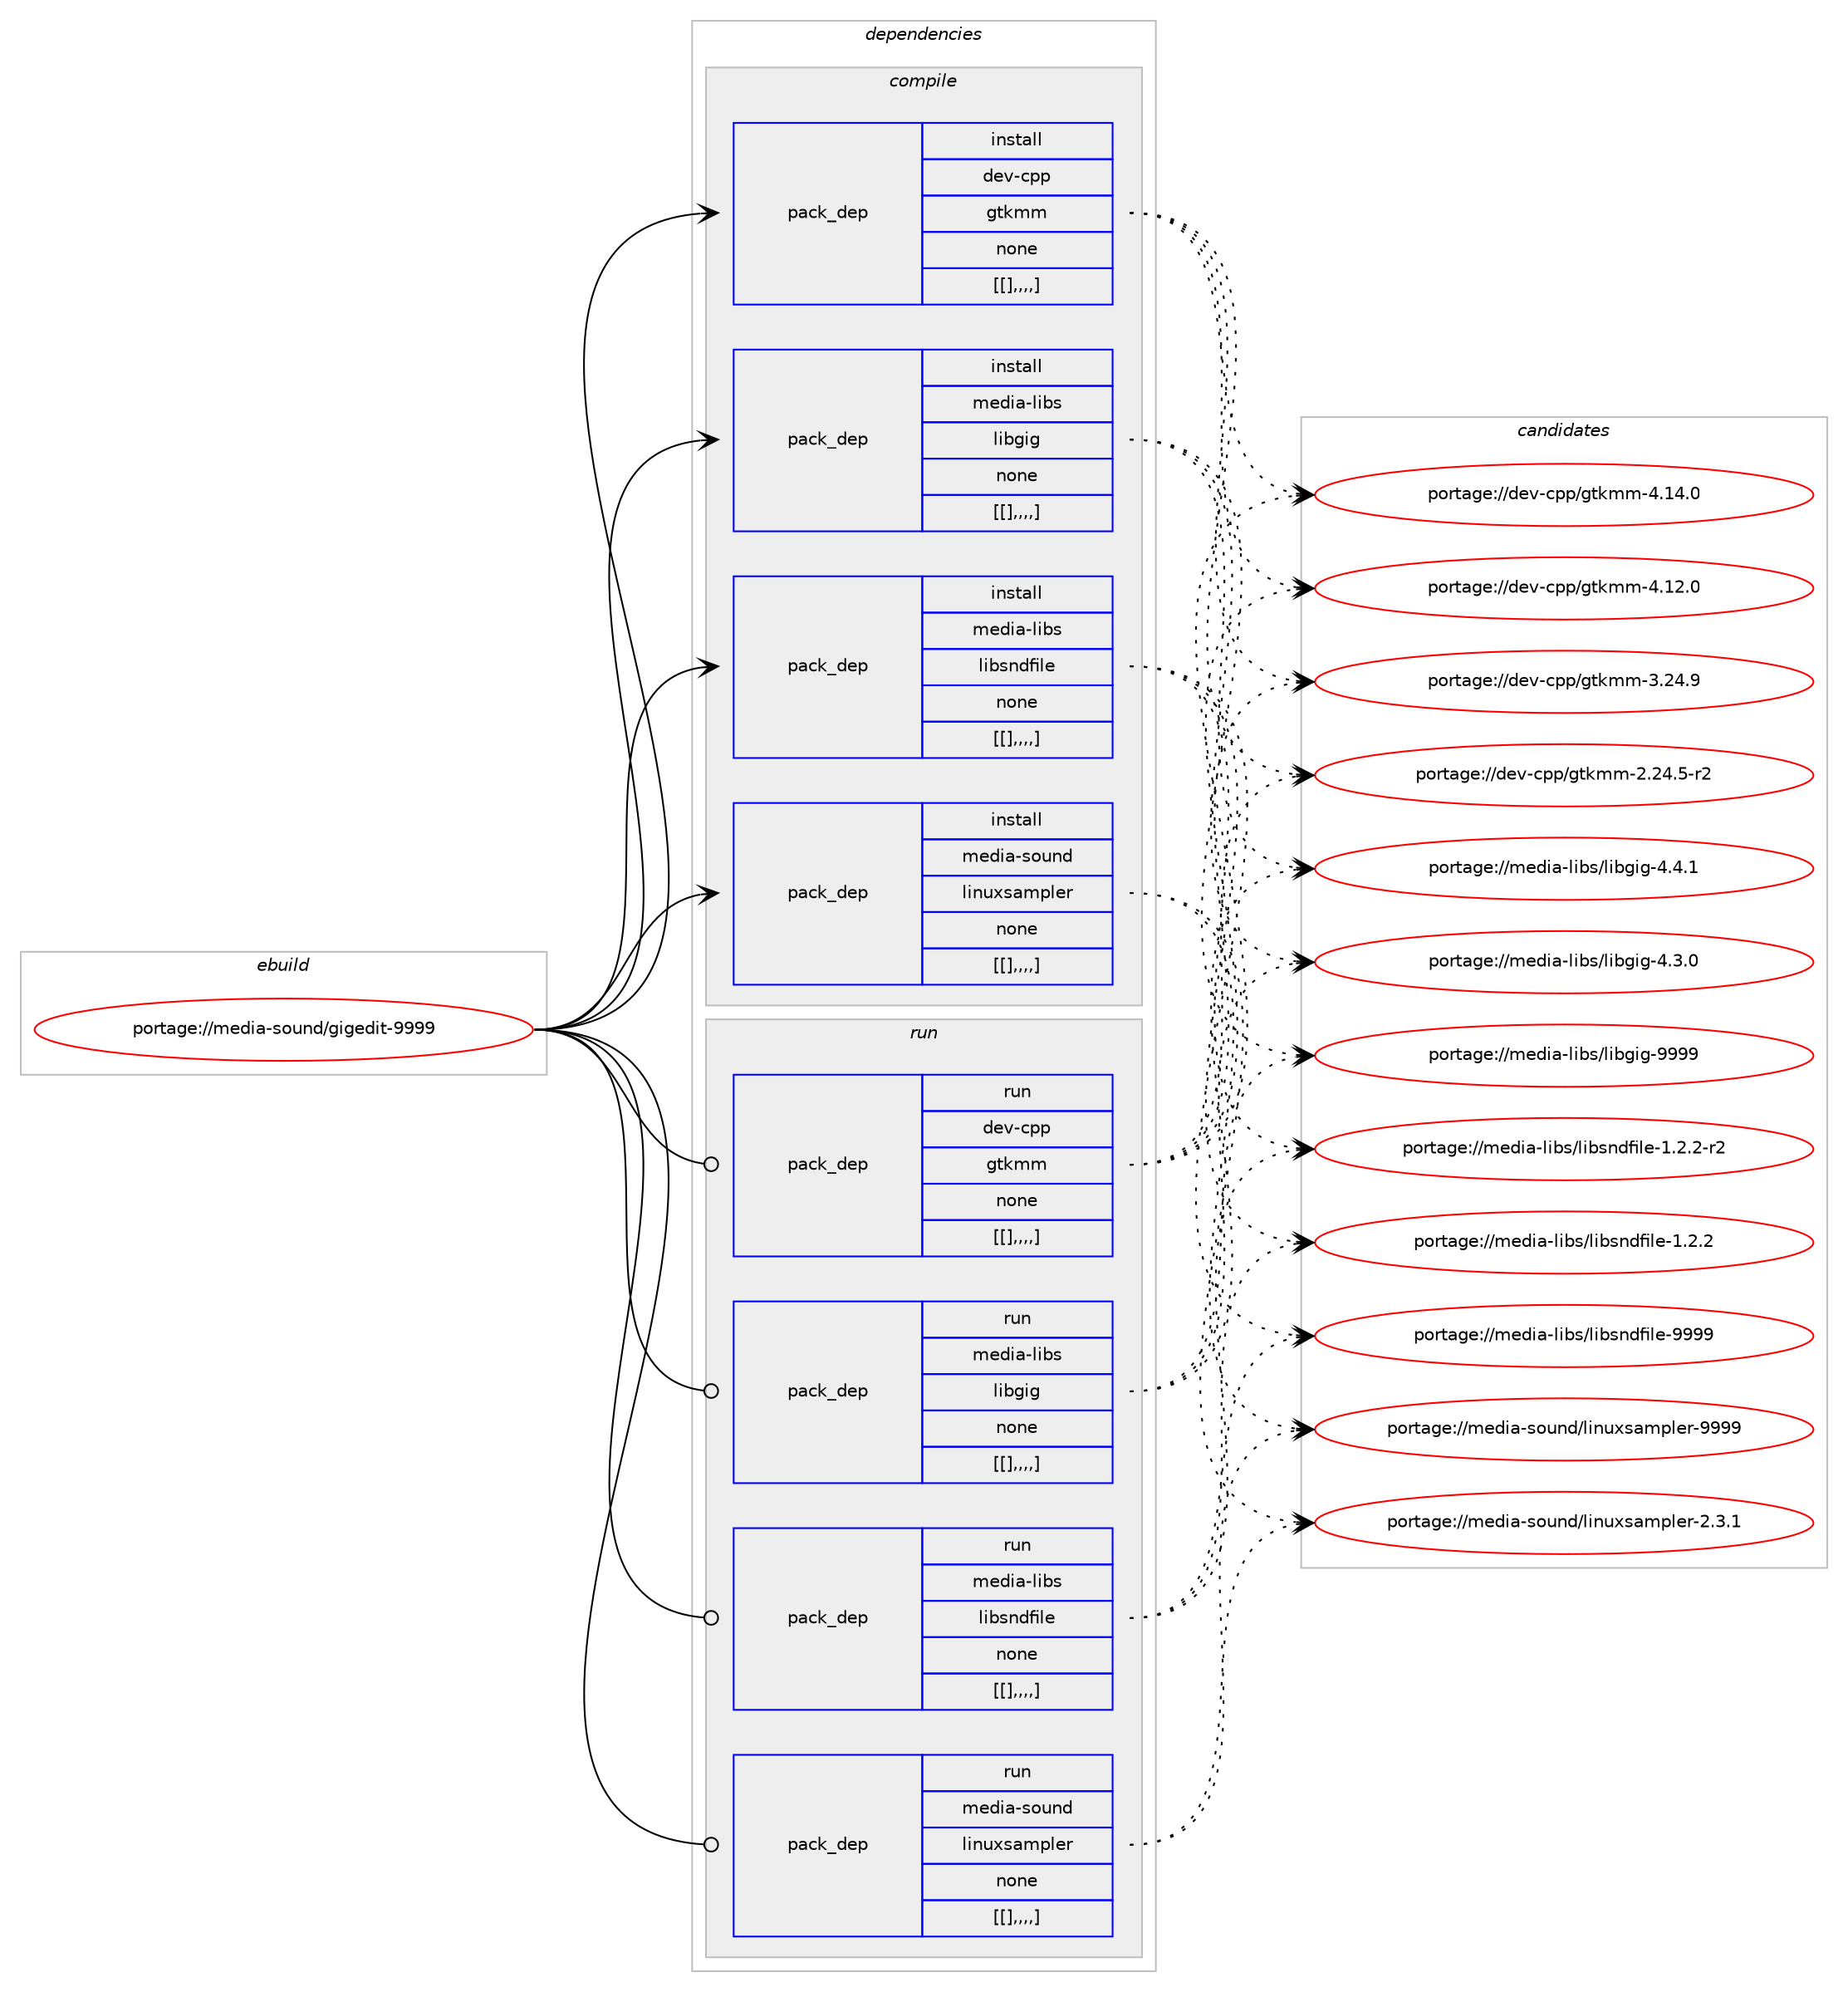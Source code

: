digraph prolog {

# *************
# Graph options
# *************

newrank=true;
concentrate=true;
compound=true;
graph [rankdir=LR,fontname=Helvetica,fontsize=10,ranksep=1.5];#, ranksep=2.5, nodesep=0.2];
edge  [arrowhead=vee];
node  [fontname=Helvetica,fontsize=10];

# **********
# The ebuild
# **********

subgraph cluster_leftcol {
color=gray;
label=<<i>ebuild</i>>;
id [label="portage://media-sound/gigedit-9999", color=red, width=4, href="../media-sound/gigedit-9999.svg"];
}

# ****************
# The dependencies
# ****************

subgraph cluster_midcol {
color=gray;
label=<<i>dependencies</i>>;
subgraph cluster_compile {
fillcolor="#eeeeee";
style=filled;
label=<<i>compile</i>>;
subgraph pack245722 {
dependency332061 [label=<<TABLE BORDER="0" CELLBORDER="1" CELLSPACING="0" CELLPADDING="4" WIDTH="220"><TR><TD ROWSPAN="6" CELLPADDING="30">pack_dep</TD></TR><TR><TD WIDTH="110">install</TD></TR><TR><TD>dev-cpp</TD></TR><TR><TD>gtkmm</TD></TR><TR><TD>none</TD></TR><TR><TD>[[],,,,]</TD></TR></TABLE>>, shape=none, color=blue];
}
id:e -> dependency332061:w [weight=20,style="solid",arrowhead="vee"];
subgraph pack245723 {
dependency332062 [label=<<TABLE BORDER="0" CELLBORDER="1" CELLSPACING="0" CELLPADDING="4" WIDTH="220"><TR><TD ROWSPAN="6" CELLPADDING="30">pack_dep</TD></TR><TR><TD WIDTH="110">install</TD></TR><TR><TD>media-libs</TD></TR><TR><TD>libgig</TD></TR><TR><TD>none</TD></TR><TR><TD>[[],,,,]</TD></TR></TABLE>>, shape=none, color=blue];
}
id:e -> dependency332062:w [weight=20,style="solid",arrowhead="vee"];
subgraph pack245724 {
dependency332063 [label=<<TABLE BORDER="0" CELLBORDER="1" CELLSPACING="0" CELLPADDING="4" WIDTH="220"><TR><TD ROWSPAN="6" CELLPADDING="30">pack_dep</TD></TR><TR><TD WIDTH="110">install</TD></TR><TR><TD>media-libs</TD></TR><TR><TD>libsndfile</TD></TR><TR><TD>none</TD></TR><TR><TD>[[],,,,]</TD></TR></TABLE>>, shape=none, color=blue];
}
id:e -> dependency332063:w [weight=20,style="solid",arrowhead="vee"];
subgraph pack245725 {
dependency332064 [label=<<TABLE BORDER="0" CELLBORDER="1" CELLSPACING="0" CELLPADDING="4" WIDTH="220"><TR><TD ROWSPAN="6" CELLPADDING="30">pack_dep</TD></TR><TR><TD WIDTH="110">install</TD></TR><TR><TD>media-sound</TD></TR><TR><TD>linuxsampler</TD></TR><TR><TD>none</TD></TR><TR><TD>[[],,,,]</TD></TR></TABLE>>, shape=none, color=blue];
}
id:e -> dependency332064:w [weight=20,style="solid",arrowhead="vee"];
}
subgraph cluster_compileandrun {
fillcolor="#eeeeee";
style=filled;
label=<<i>compile and run</i>>;
}
subgraph cluster_run {
fillcolor="#eeeeee";
style=filled;
label=<<i>run</i>>;
subgraph pack245726 {
dependency332065 [label=<<TABLE BORDER="0" CELLBORDER="1" CELLSPACING="0" CELLPADDING="4" WIDTH="220"><TR><TD ROWSPAN="6" CELLPADDING="30">pack_dep</TD></TR><TR><TD WIDTH="110">run</TD></TR><TR><TD>dev-cpp</TD></TR><TR><TD>gtkmm</TD></TR><TR><TD>none</TD></TR><TR><TD>[[],,,,]</TD></TR></TABLE>>, shape=none, color=blue];
}
id:e -> dependency332065:w [weight=20,style="solid",arrowhead="odot"];
subgraph pack245727 {
dependency332066 [label=<<TABLE BORDER="0" CELLBORDER="1" CELLSPACING="0" CELLPADDING="4" WIDTH="220"><TR><TD ROWSPAN="6" CELLPADDING="30">pack_dep</TD></TR><TR><TD WIDTH="110">run</TD></TR><TR><TD>media-libs</TD></TR><TR><TD>libgig</TD></TR><TR><TD>none</TD></TR><TR><TD>[[],,,,]</TD></TR></TABLE>>, shape=none, color=blue];
}
id:e -> dependency332066:w [weight=20,style="solid",arrowhead="odot"];
subgraph pack245728 {
dependency332067 [label=<<TABLE BORDER="0" CELLBORDER="1" CELLSPACING="0" CELLPADDING="4" WIDTH="220"><TR><TD ROWSPAN="6" CELLPADDING="30">pack_dep</TD></TR><TR><TD WIDTH="110">run</TD></TR><TR><TD>media-libs</TD></TR><TR><TD>libsndfile</TD></TR><TR><TD>none</TD></TR><TR><TD>[[],,,,]</TD></TR></TABLE>>, shape=none, color=blue];
}
id:e -> dependency332067:w [weight=20,style="solid",arrowhead="odot"];
subgraph pack245729 {
dependency332068 [label=<<TABLE BORDER="0" CELLBORDER="1" CELLSPACING="0" CELLPADDING="4" WIDTH="220"><TR><TD ROWSPAN="6" CELLPADDING="30">pack_dep</TD></TR><TR><TD WIDTH="110">run</TD></TR><TR><TD>media-sound</TD></TR><TR><TD>linuxsampler</TD></TR><TR><TD>none</TD></TR><TR><TD>[[],,,,]</TD></TR></TABLE>>, shape=none, color=blue];
}
id:e -> dependency332068:w [weight=20,style="solid",arrowhead="odot"];
}
}

# **************
# The candidates
# **************

subgraph cluster_choices {
rank=same;
color=gray;
label=<<i>candidates</i>>;

subgraph choice245722 {
color=black;
nodesep=1;
choice10010111845991121124710311610710910945524649524648 [label="portage://dev-cpp/gtkmm-4.14.0", color=red, width=4,href="../dev-cpp/gtkmm-4.14.0.svg"];
choice10010111845991121124710311610710910945524649504648 [label="portage://dev-cpp/gtkmm-4.12.0", color=red, width=4,href="../dev-cpp/gtkmm-4.12.0.svg"];
choice10010111845991121124710311610710910945514650524657 [label="portage://dev-cpp/gtkmm-3.24.9", color=red, width=4,href="../dev-cpp/gtkmm-3.24.9.svg"];
choice100101118459911211247103116107109109455046505246534511450 [label="portage://dev-cpp/gtkmm-2.24.5-r2", color=red, width=4,href="../dev-cpp/gtkmm-2.24.5-r2.svg"];
dependency332061:e -> choice10010111845991121124710311610710910945524649524648:w [style=dotted,weight="100"];
dependency332061:e -> choice10010111845991121124710311610710910945524649504648:w [style=dotted,weight="100"];
dependency332061:e -> choice10010111845991121124710311610710910945514650524657:w [style=dotted,weight="100"];
dependency332061:e -> choice100101118459911211247103116107109109455046505246534511450:w [style=dotted,weight="100"];
}
subgraph choice245723 {
color=black;
nodesep=1;
choice10910110010597451081059811547108105981031051034557575757 [label="portage://media-libs/libgig-9999", color=red, width=4,href="../media-libs/libgig-9999.svg"];
choice1091011001059745108105981154710810598103105103455246524649 [label="portage://media-libs/libgig-4.4.1", color=red, width=4,href="../media-libs/libgig-4.4.1.svg"];
choice1091011001059745108105981154710810598103105103455246514648 [label="portage://media-libs/libgig-4.3.0", color=red, width=4,href="../media-libs/libgig-4.3.0.svg"];
dependency332062:e -> choice10910110010597451081059811547108105981031051034557575757:w [style=dotted,weight="100"];
dependency332062:e -> choice1091011001059745108105981154710810598103105103455246524649:w [style=dotted,weight="100"];
dependency332062:e -> choice1091011001059745108105981154710810598103105103455246514648:w [style=dotted,weight="100"];
}
subgraph choice245724 {
color=black;
nodesep=1;
choice10910110010597451081059811547108105981151101001021051081014557575757 [label="portage://media-libs/libsndfile-9999", color=red, width=4,href="../media-libs/libsndfile-9999.svg"];
choice10910110010597451081059811547108105981151101001021051081014549465046504511450 [label="portage://media-libs/libsndfile-1.2.2-r2", color=red, width=4,href="../media-libs/libsndfile-1.2.2-r2.svg"];
choice1091011001059745108105981154710810598115110100102105108101454946504650 [label="portage://media-libs/libsndfile-1.2.2", color=red, width=4,href="../media-libs/libsndfile-1.2.2.svg"];
dependency332063:e -> choice10910110010597451081059811547108105981151101001021051081014557575757:w [style=dotted,weight="100"];
dependency332063:e -> choice10910110010597451081059811547108105981151101001021051081014549465046504511450:w [style=dotted,weight="100"];
dependency332063:e -> choice1091011001059745108105981154710810598115110100102105108101454946504650:w [style=dotted,weight="100"];
}
subgraph choice245725 {
color=black;
nodesep=1;
choice109101100105974511511111711010047108105110117120115971091121081011144557575757 [label="portage://media-sound/linuxsampler-9999", color=red, width=4,href="../media-sound/linuxsampler-9999.svg"];
choice10910110010597451151111171101004710810511011712011597109112108101114455046514649 [label="portage://media-sound/linuxsampler-2.3.1", color=red, width=4,href="../media-sound/linuxsampler-2.3.1.svg"];
dependency332064:e -> choice109101100105974511511111711010047108105110117120115971091121081011144557575757:w [style=dotted,weight="100"];
dependency332064:e -> choice10910110010597451151111171101004710810511011712011597109112108101114455046514649:w [style=dotted,weight="100"];
}
subgraph choice245726 {
color=black;
nodesep=1;
choice10010111845991121124710311610710910945524649524648 [label="portage://dev-cpp/gtkmm-4.14.0", color=red, width=4,href="../dev-cpp/gtkmm-4.14.0.svg"];
choice10010111845991121124710311610710910945524649504648 [label="portage://dev-cpp/gtkmm-4.12.0", color=red, width=4,href="../dev-cpp/gtkmm-4.12.0.svg"];
choice10010111845991121124710311610710910945514650524657 [label="portage://dev-cpp/gtkmm-3.24.9", color=red, width=4,href="../dev-cpp/gtkmm-3.24.9.svg"];
choice100101118459911211247103116107109109455046505246534511450 [label="portage://dev-cpp/gtkmm-2.24.5-r2", color=red, width=4,href="../dev-cpp/gtkmm-2.24.5-r2.svg"];
dependency332065:e -> choice10010111845991121124710311610710910945524649524648:w [style=dotted,weight="100"];
dependency332065:e -> choice10010111845991121124710311610710910945524649504648:w [style=dotted,weight="100"];
dependency332065:e -> choice10010111845991121124710311610710910945514650524657:w [style=dotted,weight="100"];
dependency332065:e -> choice100101118459911211247103116107109109455046505246534511450:w [style=dotted,weight="100"];
}
subgraph choice245727 {
color=black;
nodesep=1;
choice10910110010597451081059811547108105981031051034557575757 [label="portage://media-libs/libgig-9999", color=red, width=4,href="../media-libs/libgig-9999.svg"];
choice1091011001059745108105981154710810598103105103455246524649 [label="portage://media-libs/libgig-4.4.1", color=red, width=4,href="../media-libs/libgig-4.4.1.svg"];
choice1091011001059745108105981154710810598103105103455246514648 [label="portage://media-libs/libgig-4.3.0", color=red, width=4,href="../media-libs/libgig-4.3.0.svg"];
dependency332066:e -> choice10910110010597451081059811547108105981031051034557575757:w [style=dotted,weight="100"];
dependency332066:e -> choice1091011001059745108105981154710810598103105103455246524649:w [style=dotted,weight="100"];
dependency332066:e -> choice1091011001059745108105981154710810598103105103455246514648:w [style=dotted,weight="100"];
}
subgraph choice245728 {
color=black;
nodesep=1;
choice10910110010597451081059811547108105981151101001021051081014557575757 [label="portage://media-libs/libsndfile-9999", color=red, width=4,href="../media-libs/libsndfile-9999.svg"];
choice10910110010597451081059811547108105981151101001021051081014549465046504511450 [label="portage://media-libs/libsndfile-1.2.2-r2", color=red, width=4,href="../media-libs/libsndfile-1.2.2-r2.svg"];
choice1091011001059745108105981154710810598115110100102105108101454946504650 [label="portage://media-libs/libsndfile-1.2.2", color=red, width=4,href="../media-libs/libsndfile-1.2.2.svg"];
dependency332067:e -> choice10910110010597451081059811547108105981151101001021051081014557575757:w [style=dotted,weight="100"];
dependency332067:e -> choice10910110010597451081059811547108105981151101001021051081014549465046504511450:w [style=dotted,weight="100"];
dependency332067:e -> choice1091011001059745108105981154710810598115110100102105108101454946504650:w [style=dotted,weight="100"];
}
subgraph choice245729 {
color=black;
nodesep=1;
choice109101100105974511511111711010047108105110117120115971091121081011144557575757 [label="portage://media-sound/linuxsampler-9999", color=red, width=4,href="../media-sound/linuxsampler-9999.svg"];
choice10910110010597451151111171101004710810511011712011597109112108101114455046514649 [label="portage://media-sound/linuxsampler-2.3.1", color=red, width=4,href="../media-sound/linuxsampler-2.3.1.svg"];
dependency332068:e -> choice109101100105974511511111711010047108105110117120115971091121081011144557575757:w [style=dotted,weight="100"];
dependency332068:e -> choice10910110010597451151111171101004710810511011712011597109112108101114455046514649:w [style=dotted,weight="100"];
}
}

}
